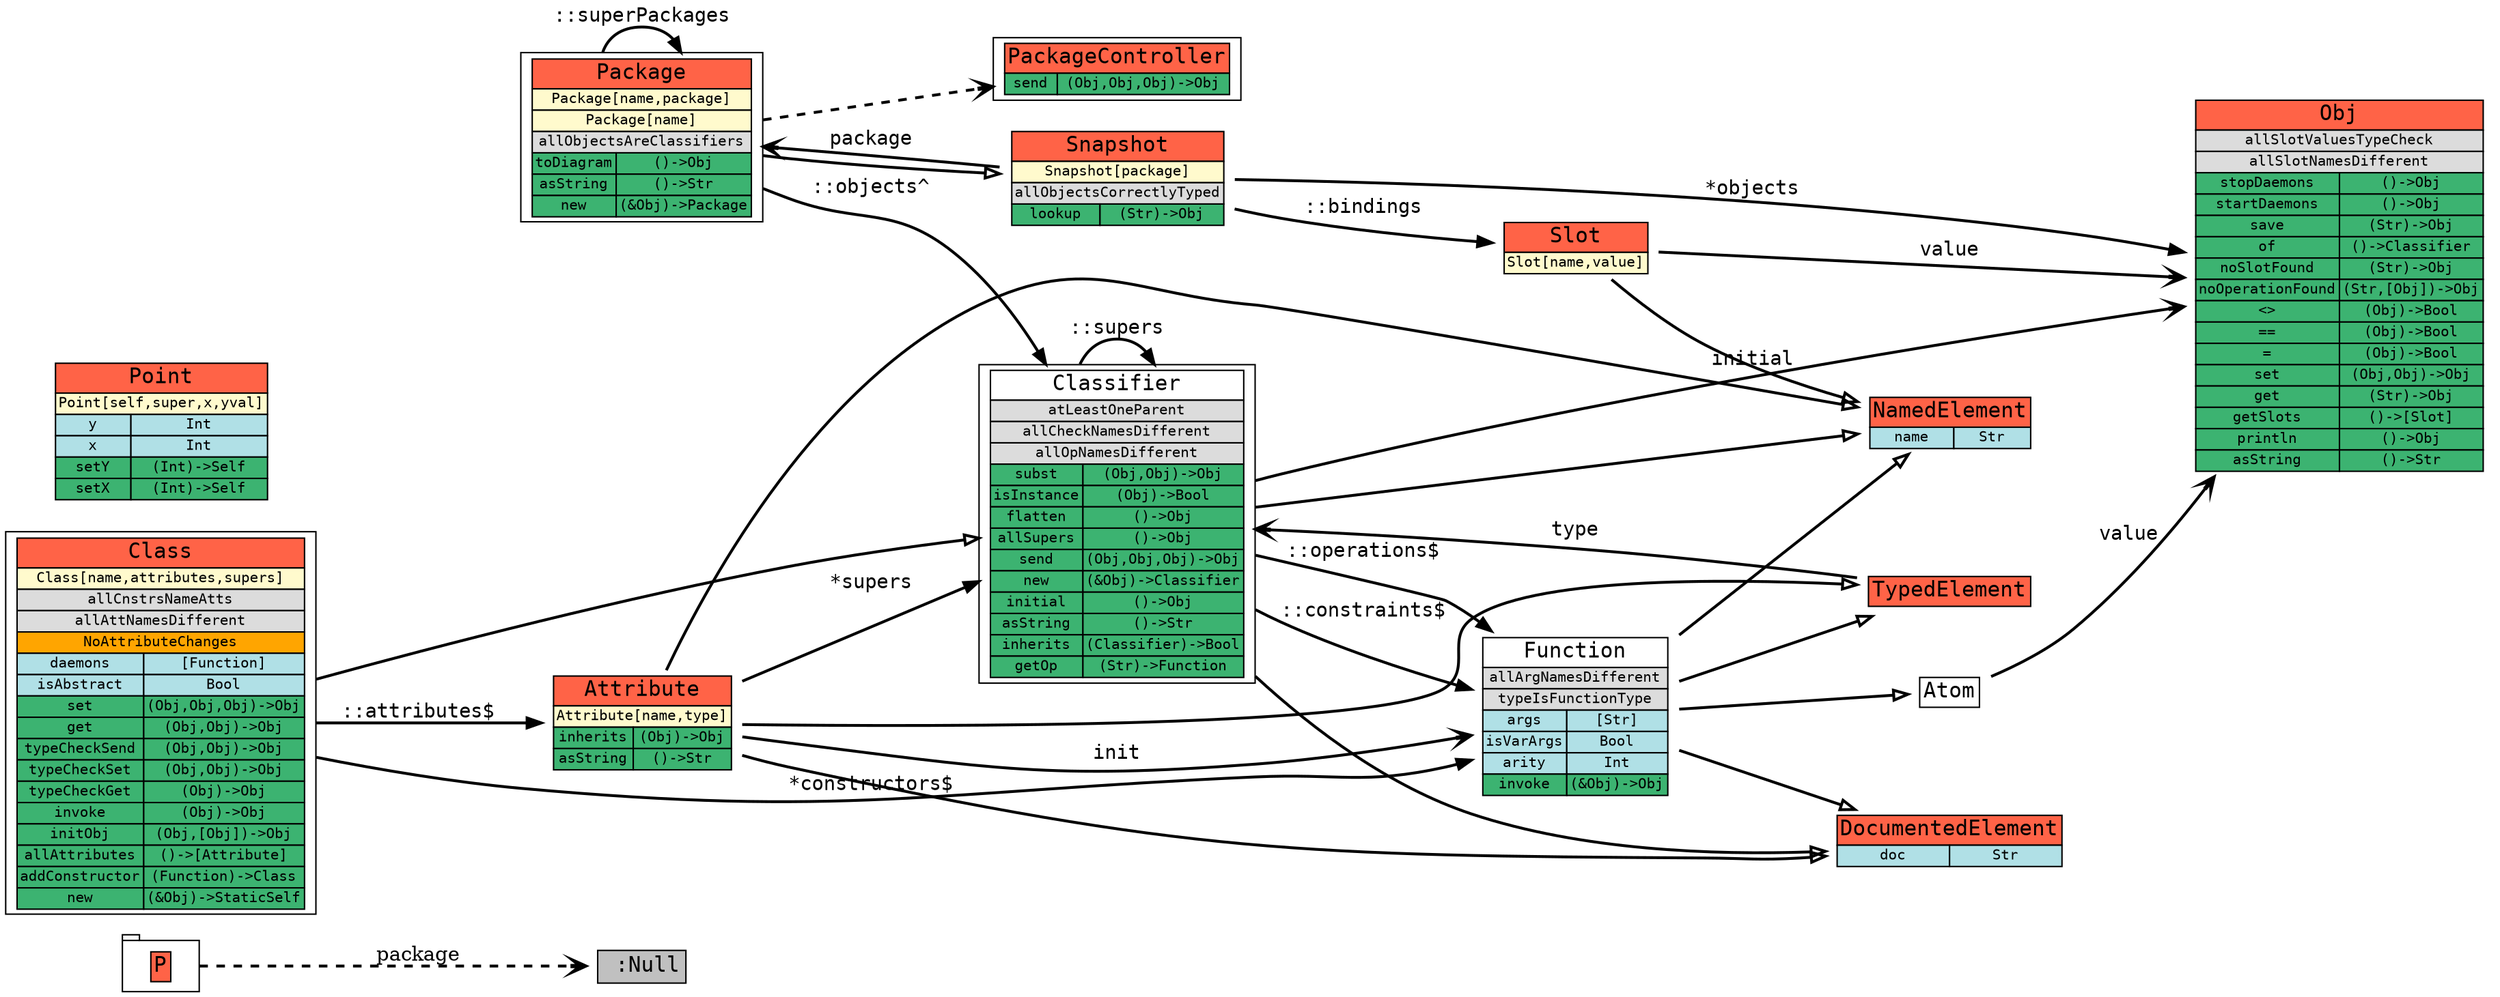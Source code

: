 digraph {
  rankdir="LR"
0[label=<<table BORDER="0" CELLBORDER="1" CELLSPACING="0" CELLPADDING="1"><tr><td bgcolor="tomato" colspan="2"><font face="INCONSOLATA" point-size="15">P</font></td></tr></table>>,shape=tab];
1[label=<<table BORDER="0" CELLBORDER="1" CELLSPACING="0" CELLPADDING="1"><tr><td bgcolor="tomato" colspan="2"><font face="INCONSOLATA" point-size="15">Package</font></td></tr><tr> <td colspan="2" bgcolor="LemonChiffon"><font point-size="10" face="INCONSOLATA">Package[name,package]</font></td></tr><tr> <td colspan="2" bgcolor="LemonChiffon"><font point-size="10" face="INCONSOLATA">Package[name]</font></td></tr><tr> <td colspan="2" bgcolor="Gainsboro"><font point-size="10" face="INCONSOLATA">allObjectsAreClassifiers</font></td></tr><tr> <td bgcolor="mediumseagreen"><font point-size="10" face="INCONSOLATA">toDiagram</font></td><td bgcolor="mediumseagreen"><font point-size="10" face="INCONSOLATA">()-&gt;Obj</font></td></tr><tr> <td bgcolor="mediumseagreen"><font point-size="10" face="INCONSOLATA">asString</font></td><td bgcolor="mediumseagreen"><font point-size="10" face="INCONSOLATA">()-&gt;Str</font></td></tr><tr> <td bgcolor="mediumseagreen"><font point-size="10" face="INCONSOLATA">new</font></td><td bgcolor="mediumseagreen"><font point-size="10" face="INCONSOLATA">(&amp;Obj)-&gt;Package</font></td></tr></table>>,shape=box];
2[label=<<table BORDER="0" CELLBORDER="1" CELLSPACING="0" CELLPADDING="1"><tr><td bgcolor="tomato" colspan="2"><font face="INCONSOLATA" point-size="15">PackageController</font></td></tr><tr> <td bgcolor="mediumseagreen"><font point-size="10" face="INCONSOLATA">send</font></td><td bgcolor="mediumseagreen"><font point-size="10" face="INCONSOLATA">(Obj,Obj,Obj)-&gt;Obj</font></td></tr></table>>,shape=box];
3[label=<<table BORDER="0" CELLBORDER="1" CELLSPACING="0" CELLPADDING="1"><tr><td bgcolor="tomato" colspan="2"><font face="INCONSOLATA" point-size="15">Class</font></td></tr><tr> <td colspan="2" bgcolor="LemonChiffon"><font point-size="10" face="INCONSOLATA">Class[name,attributes,supers]</font></td></tr><tr> <td colspan="2" bgcolor="Gainsboro"><font point-size="10" face="INCONSOLATA">allCnstrsNameAtts</font></td></tr><tr> <td colspan="2" bgcolor="Gainsboro"><font point-size="10" face="INCONSOLATA">allAttNamesDifferent</font></td></tr><tr> <td colspan="2" bgcolor="orange"><font point-size="10" face="INCONSOLATA">NoAttributeChanges</font></td></tr><tr> <td bgcolor="powderblue"><font point-size="10" face="INCONSOLATA">daemons</font></td><td bgcolor="powderblue"><font point-size="10" face="INCONSOLATA">[Function]</font></td></tr><tr> <td bgcolor="powderblue"><font point-size="10" face="INCONSOLATA">isAbstract</font></td><td bgcolor="powderblue"><font point-size="10" face="INCONSOLATA">Bool</font></td></tr><tr> <td bgcolor="mediumseagreen"><font point-size="10" face="INCONSOLATA">set</font></td><td bgcolor="mediumseagreen"><font point-size="10" face="INCONSOLATA">(Obj,Obj,Obj)-&gt;Obj</font></td></tr><tr> <td bgcolor="mediumseagreen"><font point-size="10" face="INCONSOLATA">get</font></td><td bgcolor="mediumseagreen"><font point-size="10" face="INCONSOLATA">(Obj,Obj)-&gt;Obj</font></td></tr><tr> <td bgcolor="mediumseagreen"><font point-size="10" face="INCONSOLATA">typeCheckSend</font></td><td bgcolor="mediumseagreen"><font point-size="10" face="INCONSOLATA">(Obj,Obj)-&gt;Obj</font></td></tr><tr> <td bgcolor="mediumseagreen"><font point-size="10" face="INCONSOLATA">typeCheckSet</font></td><td bgcolor="mediumseagreen"><font point-size="10" face="INCONSOLATA">(Obj,Obj)-&gt;Obj</font></td></tr><tr> <td bgcolor="mediumseagreen"><font point-size="10" face="INCONSOLATA">typeCheckGet</font></td><td bgcolor="mediumseagreen"><font point-size="10" face="INCONSOLATA">(Obj)-&gt;Obj</font></td></tr><tr> <td bgcolor="mediumseagreen"><font point-size="10" face="INCONSOLATA">invoke</font></td><td bgcolor="mediumseagreen"><font point-size="10" face="INCONSOLATA">(Obj)-&gt;Obj</font></td></tr><tr> <td bgcolor="mediumseagreen"><font point-size="10" face="INCONSOLATA">initObj</font></td><td bgcolor="mediumseagreen"><font point-size="10" face="INCONSOLATA">(Obj,[Obj])-&gt;Obj</font></td></tr><tr> <td bgcolor="mediumseagreen"><font point-size="10" face="INCONSOLATA">allAttributes</font></td><td bgcolor="mediumseagreen"><font point-size="10" face="INCONSOLATA">()-&gt;[Attribute]</font></td></tr><tr> <td bgcolor="mediumseagreen"><font point-size="10" face="INCONSOLATA">addConstructor</font></td><td bgcolor="mediumseagreen"><font point-size="10" face="INCONSOLATA">(Function)-&gt;Class</font></td></tr><tr> <td bgcolor="mediumseagreen"><font point-size="10" face="INCONSOLATA">new</font></td><td bgcolor="mediumseagreen"><font point-size="10" face="INCONSOLATA">(&amp;Obj)-&gt;StaticSelf</font></td></tr></table>>,shape=box];
4[label=<<table BORDER="0" CELLBORDER="1" CELLSPACING="0" CELLPADDING="1"><tr><td bgcolor="white" colspan="2"><font face="INCONSOLATA" point-size="15">Function</font></td></tr><tr> <td colspan="2" bgcolor="Gainsboro"><font point-size="10" face="INCONSOLATA">allArgNamesDifferent</font></td></tr><tr> <td colspan="2" bgcolor="Gainsboro"><font point-size="10" face="INCONSOLATA">typeIsFunctionType</font></td></tr><tr> <td bgcolor="powderblue"><font point-size="10" face="INCONSOLATA">args</font></td><td bgcolor="powderblue"><font point-size="10" face="INCONSOLATA">[Str]</font></td></tr><tr> <td bgcolor="powderblue"><font point-size="10" face="INCONSOLATA">isVarArgs</font></td><td bgcolor="powderblue"><font point-size="10" face="INCONSOLATA">Bool</font></td></tr><tr> <td bgcolor="powderblue"><font point-size="10" face="INCONSOLATA">arity</font></td><td bgcolor="powderblue"><font point-size="10" face="INCONSOLATA">Int</font></td></tr><tr> <td bgcolor="mediumseagreen"><font point-size="10" face="INCONSOLATA">invoke</font></td><td bgcolor="mediumseagreen"><font point-size="10" face="INCONSOLATA">(&amp;Obj)-&gt;Obj</font></td></tr></table>>,shape=none];
5[label=<<table BORDER="0" CELLBORDER="1" CELLSPACING="0" CELLPADDING="1"><tr><td bgcolor="tomato" colspan="2"><font face="INCONSOLATA" point-size="15">NamedElement</font></td></tr><tr> <td bgcolor="powderblue"><font point-size="10" face="INCONSOLATA">name</font></td><td bgcolor="powderblue"><font point-size="10" face="INCONSOLATA">Str</font></td></tr></table>>,shape=none];
6[label=<<table BORDER="0" CELLBORDER="1" CELLSPACING="0" CELLPADDING="1"><tr><td bgcolor="tomato" colspan="2"><font face="INCONSOLATA" point-size="15">Obj</font></td></tr><tr> <td colspan="2" bgcolor="Gainsboro"><font point-size="10" face="INCONSOLATA">allSlotValuesTypeCheck</font></td></tr><tr> <td colspan="2" bgcolor="Gainsboro"><font point-size="10" face="INCONSOLATA">allSlotNamesDifferent</font></td></tr><tr> <td bgcolor="mediumseagreen"><font point-size="10" face="INCONSOLATA">stopDaemons</font></td><td bgcolor="mediumseagreen"><font point-size="10" face="INCONSOLATA">()-&gt;Obj</font></td></tr><tr> <td bgcolor="mediumseagreen"><font point-size="10" face="INCONSOLATA">startDaemons</font></td><td bgcolor="mediumseagreen"><font point-size="10" face="INCONSOLATA">()-&gt;Obj</font></td></tr><tr> <td bgcolor="mediumseagreen"><font point-size="10" face="INCONSOLATA">save</font></td><td bgcolor="mediumseagreen"><font point-size="10" face="INCONSOLATA">(Str)-&gt;Obj</font></td></tr><tr> <td bgcolor="mediumseagreen"><font point-size="10" face="INCONSOLATA">of</font></td><td bgcolor="mediumseagreen"><font point-size="10" face="INCONSOLATA">()-&gt;Classifier</font></td></tr><tr> <td bgcolor="mediumseagreen"><font point-size="10" face="INCONSOLATA">noSlotFound</font></td><td bgcolor="mediumseagreen"><font point-size="10" face="INCONSOLATA">(Str)-&gt;Obj</font></td></tr><tr> <td bgcolor="mediumseagreen"><font point-size="10" face="INCONSOLATA">noOperationFound</font></td><td bgcolor="mediumseagreen"><font point-size="10" face="INCONSOLATA">(Str,[Obj])-&gt;Obj</font></td></tr><tr> <td bgcolor="mediumseagreen"><font point-size="10" face="INCONSOLATA">&lt;&gt;</font></td><td bgcolor="mediumseagreen"><font point-size="10" face="INCONSOLATA">(Obj)-&gt;Bool</font></td></tr><tr> <td bgcolor="mediumseagreen"><font point-size="10" face="INCONSOLATA">==</font></td><td bgcolor="mediumseagreen"><font point-size="10" face="INCONSOLATA">(Obj)-&gt;Bool</font></td></tr><tr> <td bgcolor="mediumseagreen"><font point-size="10" face="INCONSOLATA">=</font></td><td bgcolor="mediumseagreen"><font point-size="10" face="INCONSOLATA">(Obj)-&gt;Bool</font></td></tr><tr> <td bgcolor="mediumseagreen"><font point-size="10" face="INCONSOLATA">set</font></td><td bgcolor="mediumseagreen"><font point-size="10" face="INCONSOLATA">(Obj,Obj)-&gt;Obj</font></td></tr><tr> <td bgcolor="mediumseagreen"><font point-size="10" face="INCONSOLATA">get</font></td><td bgcolor="mediumseagreen"><font point-size="10" face="INCONSOLATA">(Str)-&gt;Obj</font></td></tr><tr> <td bgcolor="mediumseagreen"><font point-size="10" face="INCONSOLATA">getSlots</font></td><td bgcolor="mediumseagreen"><font point-size="10" face="INCONSOLATA">()-&gt;[Slot]</font></td></tr><tr> <td bgcolor="mediumseagreen"><font point-size="10" face="INCONSOLATA">println</font></td><td bgcolor="mediumseagreen"><font point-size="10" face="INCONSOLATA">()-&gt;Obj</font></td></tr><tr> <td bgcolor="mediumseagreen"><font point-size="10" face="INCONSOLATA">asString</font></td><td bgcolor="mediumseagreen"><font point-size="10" face="INCONSOLATA">()-&gt;Str</font></td></tr></table>>,shape=none];
7[label=<<table BORDER="0" CELLBORDER="1" CELLSPACING="0" CELLPADDING="1"><tr><td bgcolor="tomato" colspan="2"><font face="INCONSOLATA" point-size="15">DocumentedElement</font></td></tr><tr> <td bgcolor="powderblue"><font point-size="10" face="INCONSOLATA">doc</font></td><td bgcolor="powderblue"><font point-size="10" face="INCONSOLATA">Str</font></td></tr></table>>,shape=none];
9[label=<<table BORDER="0" CELLBORDER="1" CELLSPACING="0" CELLPADDING="1"><tr><td bgcolor="white" colspan="2"><font face="INCONSOLATA" point-size="15">Classifier</font></td></tr><tr> <td colspan="2" bgcolor="Gainsboro"><font point-size="10" face="INCONSOLATA">atLeastOneParent</font></td></tr><tr> <td colspan="2" bgcolor="Gainsboro"><font point-size="10" face="INCONSOLATA">allCheckNamesDifferent</font></td></tr><tr> <td colspan="2" bgcolor="Gainsboro"><font point-size="10" face="INCONSOLATA">allOpNamesDifferent</font></td></tr><tr> <td bgcolor="mediumseagreen"><font point-size="10" face="INCONSOLATA">subst</font></td><td bgcolor="mediumseagreen"><font point-size="10" face="INCONSOLATA">(Obj,Obj)-&gt;Obj</font></td></tr><tr> <td bgcolor="mediumseagreen"><font point-size="10" face="INCONSOLATA">isInstance</font></td><td bgcolor="mediumseagreen"><font point-size="10" face="INCONSOLATA">(Obj)-&gt;Bool</font></td></tr><tr> <td bgcolor="mediumseagreen"><font point-size="10" face="INCONSOLATA">flatten</font></td><td bgcolor="mediumseagreen"><font point-size="10" face="INCONSOLATA">()-&gt;Obj</font></td></tr><tr> <td bgcolor="mediumseagreen"><font point-size="10" face="INCONSOLATA">allSupers</font></td><td bgcolor="mediumseagreen"><font point-size="10" face="INCONSOLATA">()-&gt;Obj</font></td></tr><tr> <td bgcolor="mediumseagreen"><font point-size="10" face="INCONSOLATA">send</font></td><td bgcolor="mediumseagreen"><font point-size="10" face="INCONSOLATA">(Obj,Obj,Obj)-&gt;Obj</font></td></tr><tr> <td bgcolor="mediumseagreen"><font point-size="10" face="INCONSOLATA">new</font></td><td bgcolor="mediumseagreen"><font point-size="10" face="INCONSOLATA">(&amp;Obj)-&gt;Classifier</font></td></tr><tr> <td bgcolor="mediumseagreen"><font point-size="10" face="INCONSOLATA">initial</font></td><td bgcolor="mediumseagreen"><font point-size="10" face="INCONSOLATA">()-&gt;Obj</font></td></tr><tr> <td bgcolor="mediumseagreen"><font point-size="10" face="INCONSOLATA">asString</font></td><td bgcolor="mediumseagreen"><font point-size="10" face="INCONSOLATA">()-&gt;Str</font></td></tr><tr> <td bgcolor="mediumseagreen"><font point-size="10" face="INCONSOLATA">inherits</font></td><td bgcolor="mediumseagreen"><font point-size="10" face="INCONSOLATA">(Classifier)-&gt;Bool</font></td></tr><tr> <td bgcolor="mediumseagreen"><font point-size="10" face="INCONSOLATA">getOp</font></td><td bgcolor="mediumseagreen"><font point-size="10" face="INCONSOLATA">(Str)-&gt;Function</font></td></tr></table>>,shape=box];
8[label=<<table BORDER="0" CELLBORDER="1" CELLSPACING="0" CELLPADDING="1"><tr><td bgcolor="tomato" colspan="2"><font face="INCONSOLATA" point-size="15">TypedElement</font></td></tr></table>>,shape=none];
10[label=<<table BORDER="0" CELLBORDER="1" CELLSPACING="0" CELLPADDING="1"><tr><td bgcolor="white" colspan="2"><font face="INCONSOLATA" point-size="15">Atom</font></td></tr></table>>,shape=none];
11[label=<<table BORDER="0" CELLBORDER="1" CELLSPACING="0" CELLPADDING="1"><tr><td bgcolor="tomato" colspan="2"><font face="INCONSOLATA" point-size="15">Attribute</font></td></tr><tr> <td colspan="2" bgcolor="LemonChiffon"><font point-size="10" face="INCONSOLATA">Attribute[name,type]</font></td></tr><tr> <td bgcolor="mediumseagreen"><font point-size="10" face="INCONSOLATA">inherits</font></td><td bgcolor="mediumseagreen"><font point-size="10" face="INCONSOLATA">(Obj)-&gt;Obj</font></td></tr><tr> <td bgcolor="mediumseagreen"><font point-size="10" face="INCONSOLATA">asString</font></td><td bgcolor="mediumseagreen"><font point-size="10" face="INCONSOLATA">()-&gt;Str</font></td></tr></table>>,shape=none];
12[label=<<table BORDER="0" CELLBORDER="1" CELLSPACING="0" CELLPADDING="1"><tr><td bgcolor="tomato" colspan="2"><font face="INCONSOLATA" point-size="15">Snapshot</font></td></tr><tr> <td colspan="2" bgcolor="LemonChiffon"><font point-size="10" face="INCONSOLATA">Snapshot[package]</font></td></tr><tr> <td colspan="2" bgcolor="Gainsboro"><font point-size="10" face="INCONSOLATA">allObjectsCorrectlyTyped</font></td></tr><tr> <td bgcolor="mediumseagreen"><font point-size="10" face="INCONSOLATA">lookup</font></td><td bgcolor="mediumseagreen"><font point-size="10" face="INCONSOLATA">(Str)-&gt;Obj</font></td></tr></table>>,shape=none];
13[label=<<table BORDER="0" CELLBORDER="1" CELLSPACING="0" CELLPADDING="1"><tr><td bgcolor="tomato" colspan="2"><font face="INCONSOLATA" point-size="15">Slot</font></td></tr><tr> <td colspan="2" bgcolor="LemonChiffon"><font point-size="10" face="INCONSOLATA">Slot[name,value]</font></td></tr></table>>,shape=none];
14[label=<<table BORDER="0" CELLBORDER="1" CELLSPACING="0" CELLPADDING="1"><tr><td bgcolor="tomato" colspan="2"><font face="INCONSOLATA" point-size="15">Point</font></td></tr><tr> <td colspan="2" bgcolor="LemonChiffon"><font point-size="10" face="INCONSOLATA">Point[self,super,x,yval]</font></td></tr><tr> <td bgcolor="powderblue"><font point-size="10" face="INCONSOLATA">y</font></td><td bgcolor="powderblue"><font point-size="10" face="INCONSOLATA">Int</font></td></tr><tr> <td bgcolor="powderblue"><font point-size="10" face="INCONSOLATA">x</font></td><td bgcolor="powderblue"><font point-size="10" face="INCONSOLATA">Int</font></td></tr><tr> <td bgcolor="mediumseagreen"><font point-size="10" face="INCONSOLATA">setY</font></td><td bgcolor="mediumseagreen"><font point-size="10" face="INCONSOLATA">(Int)-&gt;Self</font></td></tr><tr> <td bgcolor="mediumseagreen"><font point-size="10" face="INCONSOLATA">setX</font></td><td bgcolor="mediumseagreen"><font point-size="10" face="INCONSOLATA">(Int)-&gt;Self</font></td></tr></table>>,shape=none];
15[label=<<table BORDER="0" CELLBORDER="1" CELLSPACING="0" CELLPADDING="2"><tr><td  bgcolor="gray" colspan="2"><font face="INCONSOLATA" point-size="15"> :Null</font></td></tr></table>>,shape=none];
4 -> 5[penwidth="2" arrowhead=empty];
4 -> 7[penwidth="2" arrowhead=empty];
9 -> 6[penwidth="2" arrowhead=vee label=<<font face="INCONSOLATA">initial</font>>];
9 -> 4[penwidth="2" label=<<font face="INCONSOLATA">::constraints$</font>>];
9 -> 4[penwidth="2" label=<<font face="INCONSOLATA">::operations$</font>>];
9 -> 9[penwidth="2" label=<<font face="INCONSOLATA">::supers</font>>];
9 -> 5[penwidth="2" arrowhead=empty];
9 -> 7[penwidth="2" arrowhead=empty];
8 -> 9[penwidth="2" arrowhead=vee label=<<font face="INCONSOLATA">type</font>>];
4 -> 8[penwidth="2" arrowhead=empty];
10 -> 6[penwidth="2" arrowhead=vee label=<<font face="INCONSOLATA">value</font>>];
4 -> 10[penwidth="2" arrowhead=empty];
3 -> 4[penwidth="2" label=<<font face="INCONSOLATA">*constructors$</font>>];
11 -> 4[penwidth="2" arrowhead=vee label=<<font face="INCONSOLATA">init</font>>];
11 -> 9[penwidth="2" label=<<font face="INCONSOLATA">*supers</font>>];
11 -> 5[penwidth="2" arrowhead=empty];
11 -> 8[penwidth="2" arrowhead=empty];
11 -> 7[penwidth="2" arrowhead=empty];
3 -> 11[penwidth="2" label=<<font face="INCONSOLATA">::attributes$</font>>];
3 -> 9[penwidth="2" arrowhead=empty];
1 -> 2[penwidth="2" style=dashed arrowhead=vee];
1 -> 1[penwidth="2" label=<<font face="INCONSOLATA">::superPackages</font>>];
1 -> 9[penwidth="2" label=<<font face="INCONSOLATA">::objects^</font>>];
12 -> 1[penwidth="2" arrowhead=vee label=<<font face="INCONSOLATA">package</font>>];
13 -> 6[penwidth="2" arrowhead=vee label=<<font face="INCONSOLATA">value</font>>];
13 -> 5[penwidth="2" arrowhead=empty];
12 -> 13[penwidth="2" label=<<font face="INCONSOLATA">::bindings</font>>];
12 -> 6[penwidth="2" label=<<font face="INCONSOLATA">*objects</font>>];
1 -> 12[penwidth="2" arrowhead=empty];
0 -> 15[label=package penwidth="2" style=dashed arrowhead=vee];
}
